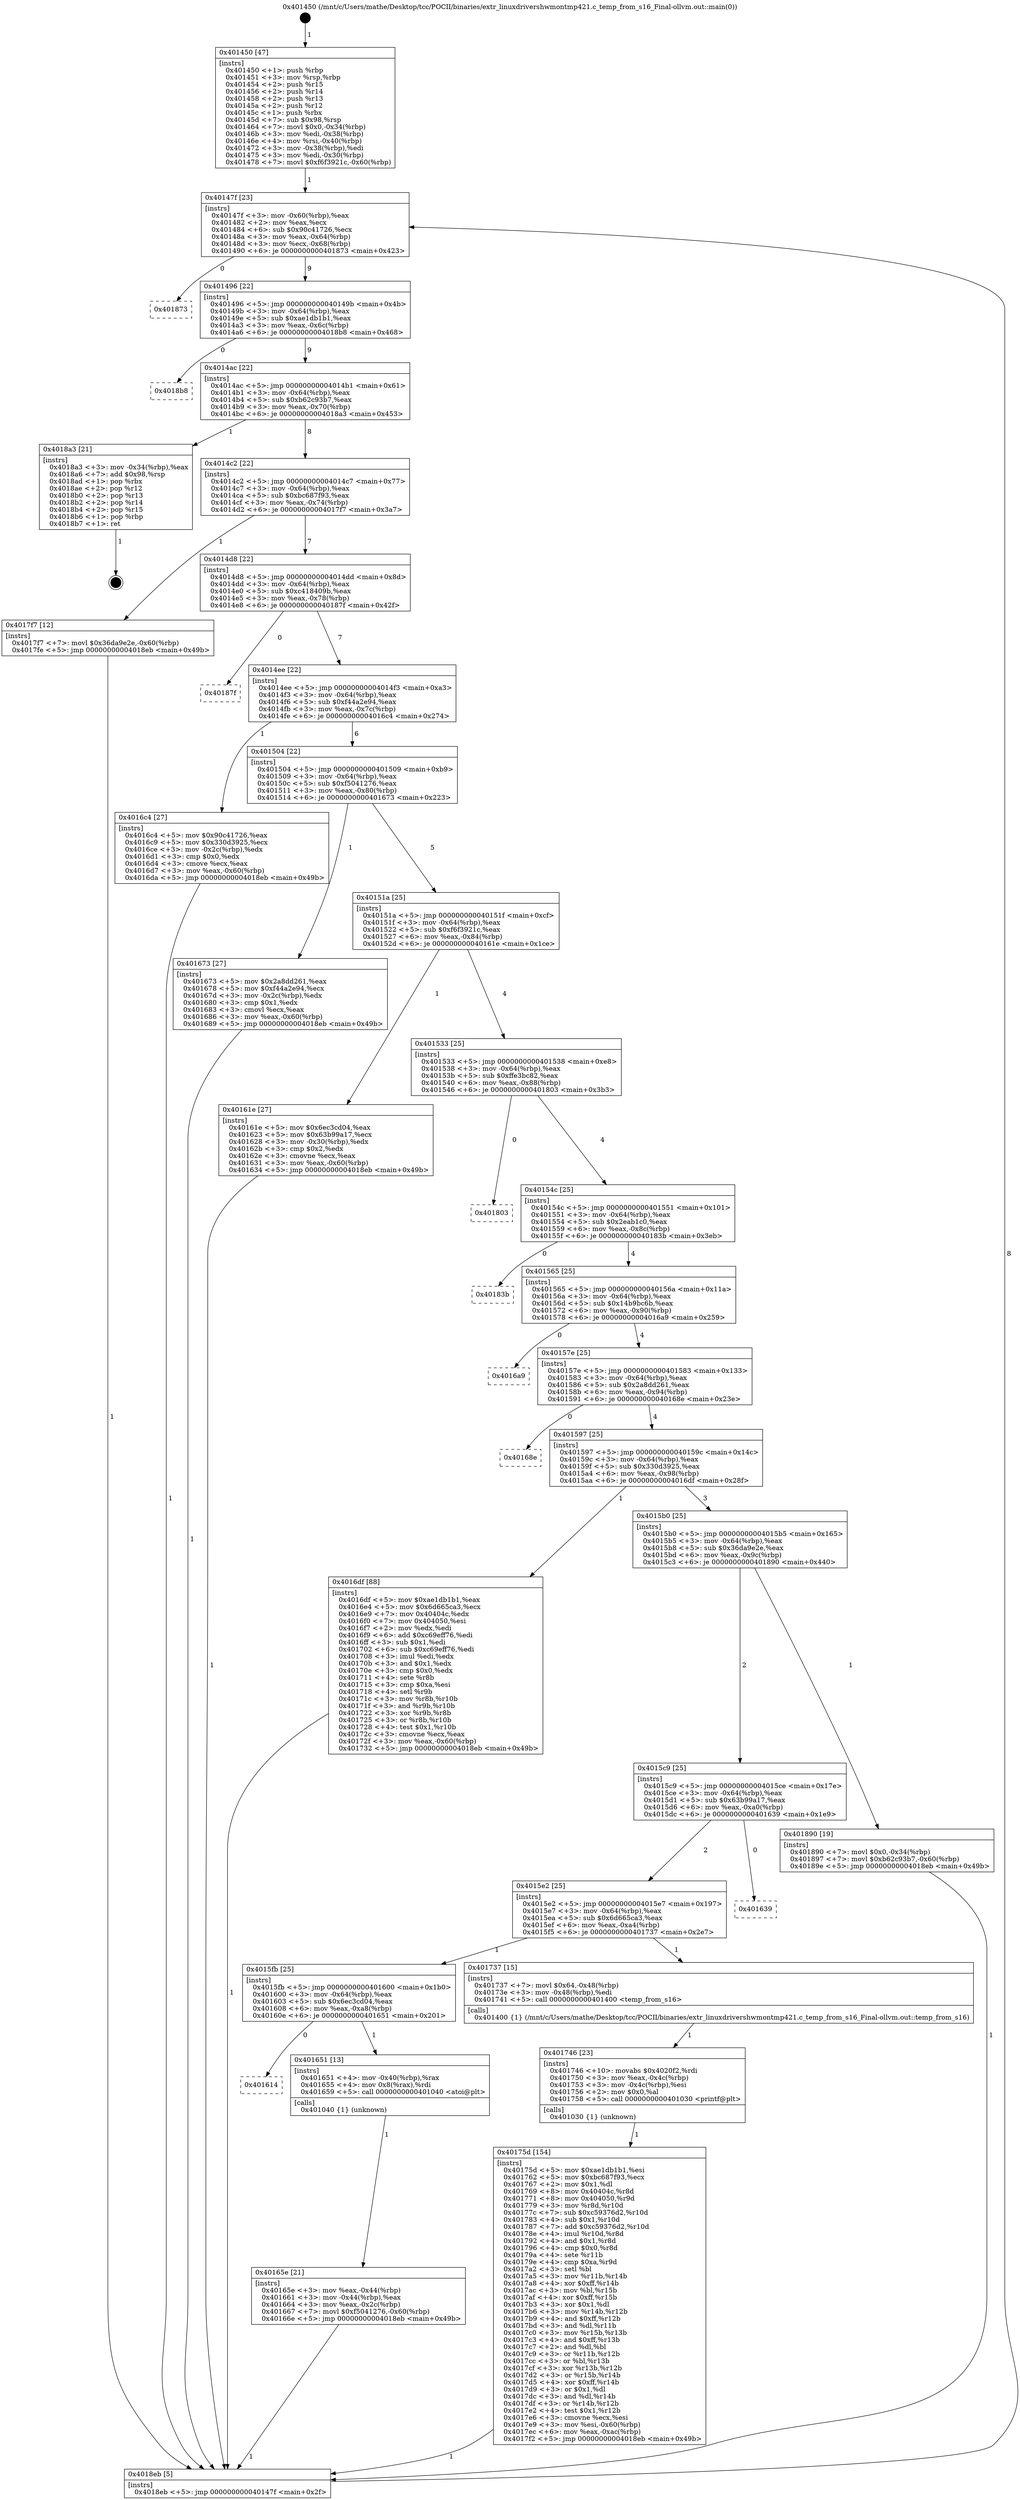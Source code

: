 digraph "0x401450" {
  label = "0x401450 (/mnt/c/Users/mathe/Desktop/tcc/POCII/binaries/extr_linuxdrivershwmontmp421.c_temp_from_s16_Final-ollvm.out::main(0))"
  labelloc = "t"
  node[shape=record]

  Entry [label="",width=0.3,height=0.3,shape=circle,fillcolor=black,style=filled]
  "0x40147f" [label="{
     0x40147f [23]\l
     | [instrs]\l
     &nbsp;&nbsp;0x40147f \<+3\>: mov -0x60(%rbp),%eax\l
     &nbsp;&nbsp;0x401482 \<+2\>: mov %eax,%ecx\l
     &nbsp;&nbsp;0x401484 \<+6\>: sub $0x90c41726,%ecx\l
     &nbsp;&nbsp;0x40148a \<+3\>: mov %eax,-0x64(%rbp)\l
     &nbsp;&nbsp;0x40148d \<+3\>: mov %ecx,-0x68(%rbp)\l
     &nbsp;&nbsp;0x401490 \<+6\>: je 0000000000401873 \<main+0x423\>\l
  }"]
  "0x401873" [label="{
     0x401873\l
  }", style=dashed]
  "0x401496" [label="{
     0x401496 [22]\l
     | [instrs]\l
     &nbsp;&nbsp;0x401496 \<+5\>: jmp 000000000040149b \<main+0x4b\>\l
     &nbsp;&nbsp;0x40149b \<+3\>: mov -0x64(%rbp),%eax\l
     &nbsp;&nbsp;0x40149e \<+5\>: sub $0xae1db1b1,%eax\l
     &nbsp;&nbsp;0x4014a3 \<+3\>: mov %eax,-0x6c(%rbp)\l
     &nbsp;&nbsp;0x4014a6 \<+6\>: je 00000000004018b8 \<main+0x468\>\l
  }"]
  Exit [label="",width=0.3,height=0.3,shape=circle,fillcolor=black,style=filled,peripheries=2]
  "0x4018b8" [label="{
     0x4018b8\l
  }", style=dashed]
  "0x4014ac" [label="{
     0x4014ac [22]\l
     | [instrs]\l
     &nbsp;&nbsp;0x4014ac \<+5\>: jmp 00000000004014b1 \<main+0x61\>\l
     &nbsp;&nbsp;0x4014b1 \<+3\>: mov -0x64(%rbp),%eax\l
     &nbsp;&nbsp;0x4014b4 \<+5\>: sub $0xb62c93b7,%eax\l
     &nbsp;&nbsp;0x4014b9 \<+3\>: mov %eax,-0x70(%rbp)\l
     &nbsp;&nbsp;0x4014bc \<+6\>: je 00000000004018a3 \<main+0x453\>\l
  }"]
  "0x40175d" [label="{
     0x40175d [154]\l
     | [instrs]\l
     &nbsp;&nbsp;0x40175d \<+5\>: mov $0xae1db1b1,%esi\l
     &nbsp;&nbsp;0x401762 \<+5\>: mov $0xbc687f93,%ecx\l
     &nbsp;&nbsp;0x401767 \<+2\>: mov $0x1,%dl\l
     &nbsp;&nbsp;0x401769 \<+8\>: mov 0x40404c,%r8d\l
     &nbsp;&nbsp;0x401771 \<+8\>: mov 0x404050,%r9d\l
     &nbsp;&nbsp;0x401779 \<+3\>: mov %r8d,%r10d\l
     &nbsp;&nbsp;0x40177c \<+7\>: sub $0xc59376d2,%r10d\l
     &nbsp;&nbsp;0x401783 \<+4\>: sub $0x1,%r10d\l
     &nbsp;&nbsp;0x401787 \<+7\>: add $0xc59376d2,%r10d\l
     &nbsp;&nbsp;0x40178e \<+4\>: imul %r10d,%r8d\l
     &nbsp;&nbsp;0x401792 \<+4\>: and $0x1,%r8d\l
     &nbsp;&nbsp;0x401796 \<+4\>: cmp $0x0,%r8d\l
     &nbsp;&nbsp;0x40179a \<+4\>: sete %r11b\l
     &nbsp;&nbsp;0x40179e \<+4\>: cmp $0xa,%r9d\l
     &nbsp;&nbsp;0x4017a2 \<+3\>: setl %bl\l
     &nbsp;&nbsp;0x4017a5 \<+3\>: mov %r11b,%r14b\l
     &nbsp;&nbsp;0x4017a8 \<+4\>: xor $0xff,%r14b\l
     &nbsp;&nbsp;0x4017ac \<+3\>: mov %bl,%r15b\l
     &nbsp;&nbsp;0x4017af \<+4\>: xor $0xff,%r15b\l
     &nbsp;&nbsp;0x4017b3 \<+3\>: xor $0x1,%dl\l
     &nbsp;&nbsp;0x4017b6 \<+3\>: mov %r14b,%r12b\l
     &nbsp;&nbsp;0x4017b9 \<+4\>: and $0xff,%r12b\l
     &nbsp;&nbsp;0x4017bd \<+3\>: and %dl,%r11b\l
     &nbsp;&nbsp;0x4017c0 \<+3\>: mov %r15b,%r13b\l
     &nbsp;&nbsp;0x4017c3 \<+4\>: and $0xff,%r13b\l
     &nbsp;&nbsp;0x4017c7 \<+2\>: and %dl,%bl\l
     &nbsp;&nbsp;0x4017c9 \<+3\>: or %r11b,%r12b\l
     &nbsp;&nbsp;0x4017cc \<+3\>: or %bl,%r13b\l
     &nbsp;&nbsp;0x4017cf \<+3\>: xor %r13b,%r12b\l
     &nbsp;&nbsp;0x4017d2 \<+3\>: or %r15b,%r14b\l
     &nbsp;&nbsp;0x4017d5 \<+4\>: xor $0xff,%r14b\l
     &nbsp;&nbsp;0x4017d9 \<+3\>: or $0x1,%dl\l
     &nbsp;&nbsp;0x4017dc \<+3\>: and %dl,%r14b\l
     &nbsp;&nbsp;0x4017df \<+3\>: or %r14b,%r12b\l
     &nbsp;&nbsp;0x4017e2 \<+4\>: test $0x1,%r12b\l
     &nbsp;&nbsp;0x4017e6 \<+3\>: cmovne %ecx,%esi\l
     &nbsp;&nbsp;0x4017e9 \<+3\>: mov %esi,-0x60(%rbp)\l
     &nbsp;&nbsp;0x4017ec \<+6\>: mov %eax,-0xac(%rbp)\l
     &nbsp;&nbsp;0x4017f2 \<+5\>: jmp 00000000004018eb \<main+0x49b\>\l
  }"]
  "0x4018a3" [label="{
     0x4018a3 [21]\l
     | [instrs]\l
     &nbsp;&nbsp;0x4018a3 \<+3\>: mov -0x34(%rbp),%eax\l
     &nbsp;&nbsp;0x4018a6 \<+7\>: add $0x98,%rsp\l
     &nbsp;&nbsp;0x4018ad \<+1\>: pop %rbx\l
     &nbsp;&nbsp;0x4018ae \<+2\>: pop %r12\l
     &nbsp;&nbsp;0x4018b0 \<+2\>: pop %r13\l
     &nbsp;&nbsp;0x4018b2 \<+2\>: pop %r14\l
     &nbsp;&nbsp;0x4018b4 \<+2\>: pop %r15\l
     &nbsp;&nbsp;0x4018b6 \<+1\>: pop %rbp\l
     &nbsp;&nbsp;0x4018b7 \<+1\>: ret\l
  }"]
  "0x4014c2" [label="{
     0x4014c2 [22]\l
     | [instrs]\l
     &nbsp;&nbsp;0x4014c2 \<+5\>: jmp 00000000004014c7 \<main+0x77\>\l
     &nbsp;&nbsp;0x4014c7 \<+3\>: mov -0x64(%rbp),%eax\l
     &nbsp;&nbsp;0x4014ca \<+5\>: sub $0xbc687f93,%eax\l
     &nbsp;&nbsp;0x4014cf \<+3\>: mov %eax,-0x74(%rbp)\l
     &nbsp;&nbsp;0x4014d2 \<+6\>: je 00000000004017f7 \<main+0x3a7\>\l
  }"]
  "0x401746" [label="{
     0x401746 [23]\l
     | [instrs]\l
     &nbsp;&nbsp;0x401746 \<+10\>: movabs $0x4020f2,%rdi\l
     &nbsp;&nbsp;0x401750 \<+3\>: mov %eax,-0x4c(%rbp)\l
     &nbsp;&nbsp;0x401753 \<+3\>: mov -0x4c(%rbp),%esi\l
     &nbsp;&nbsp;0x401756 \<+2\>: mov $0x0,%al\l
     &nbsp;&nbsp;0x401758 \<+5\>: call 0000000000401030 \<printf@plt\>\l
     | [calls]\l
     &nbsp;&nbsp;0x401030 \{1\} (unknown)\l
  }"]
  "0x4017f7" [label="{
     0x4017f7 [12]\l
     | [instrs]\l
     &nbsp;&nbsp;0x4017f7 \<+7\>: movl $0x36da9e2e,-0x60(%rbp)\l
     &nbsp;&nbsp;0x4017fe \<+5\>: jmp 00000000004018eb \<main+0x49b\>\l
  }"]
  "0x4014d8" [label="{
     0x4014d8 [22]\l
     | [instrs]\l
     &nbsp;&nbsp;0x4014d8 \<+5\>: jmp 00000000004014dd \<main+0x8d\>\l
     &nbsp;&nbsp;0x4014dd \<+3\>: mov -0x64(%rbp),%eax\l
     &nbsp;&nbsp;0x4014e0 \<+5\>: sub $0xc418409b,%eax\l
     &nbsp;&nbsp;0x4014e5 \<+3\>: mov %eax,-0x78(%rbp)\l
     &nbsp;&nbsp;0x4014e8 \<+6\>: je 000000000040187f \<main+0x42f\>\l
  }"]
  "0x40165e" [label="{
     0x40165e [21]\l
     | [instrs]\l
     &nbsp;&nbsp;0x40165e \<+3\>: mov %eax,-0x44(%rbp)\l
     &nbsp;&nbsp;0x401661 \<+3\>: mov -0x44(%rbp),%eax\l
     &nbsp;&nbsp;0x401664 \<+3\>: mov %eax,-0x2c(%rbp)\l
     &nbsp;&nbsp;0x401667 \<+7\>: movl $0xf5041276,-0x60(%rbp)\l
     &nbsp;&nbsp;0x40166e \<+5\>: jmp 00000000004018eb \<main+0x49b\>\l
  }"]
  "0x40187f" [label="{
     0x40187f\l
  }", style=dashed]
  "0x4014ee" [label="{
     0x4014ee [22]\l
     | [instrs]\l
     &nbsp;&nbsp;0x4014ee \<+5\>: jmp 00000000004014f3 \<main+0xa3\>\l
     &nbsp;&nbsp;0x4014f3 \<+3\>: mov -0x64(%rbp),%eax\l
     &nbsp;&nbsp;0x4014f6 \<+5\>: sub $0xf44a2e94,%eax\l
     &nbsp;&nbsp;0x4014fb \<+3\>: mov %eax,-0x7c(%rbp)\l
     &nbsp;&nbsp;0x4014fe \<+6\>: je 00000000004016c4 \<main+0x274\>\l
  }"]
  "0x401614" [label="{
     0x401614\l
  }", style=dashed]
  "0x4016c4" [label="{
     0x4016c4 [27]\l
     | [instrs]\l
     &nbsp;&nbsp;0x4016c4 \<+5\>: mov $0x90c41726,%eax\l
     &nbsp;&nbsp;0x4016c9 \<+5\>: mov $0x330d3925,%ecx\l
     &nbsp;&nbsp;0x4016ce \<+3\>: mov -0x2c(%rbp),%edx\l
     &nbsp;&nbsp;0x4016d1 \<+3\>: cmp $0x0,%edx\l
     &nbsp;&nbsp;0x4016d4 \<+3\>: cmove %ecx,%eax\l
     &nbsp;&nbsp;0x4016d7 \<+3\>: mov %eax,-0x60(%rbp)\l
     &nbsp;&nbsp;0x4016da \<+5\>: jmp 00000000004018eb \<main+0x49b\>\l
  }"]
  "0x401504" [label="{
     0x401504 [22]\l
     | [instrs]\l
     &nbsp;&nbsp;0x401504 \<+5\>: jmp 0000000000401509 \<main+0xb9\>\l
     &nbsp;&nbsp;0x401509 \<+3\>: mov -0x64(%rbp),%eax\l
     &nbsp;&nbsp;0x40150c \<+5\>: sub $0xf5041276,%eax\l
     &nbsp;&nbsp;0x401511 \<+3\>: mov %eax,-0x80(%rbp)\l
     &nbsp;&nbsp;0x401514 \<+6\>: je 0000000000401673 \<main+0x223\>\l
  }"]
  "0x401651" [label="{
     0x401651 [13]\l
     | [instrs]\l
     &nbsp;&nbsp;0x401651 \<+4\>: mov -0x40(%rbp),%rax\l
     &nbsp;&nbsp;0x401655 \<+4\>: mov 0x8(%rax),%rdi\l
     &nbsp;&nbsp;0x401659 \<+5\>: call 0000000000401040 \<atoi@plt\>\l
     | [calls]\l
     &nbsp;&nbsp;0x401040 \{1\} (unknown)\l
  }"]
  "0x401673" [label="{
     0x401673 [27]\l
     | [instrs]\l
     &nbsp;&nbsp;0x401673 \<+5\>: mov $0x2a8dd261,%eax\l
     &nbsp;&nbsp;0x401678 \<+5\>: mov $0xf44a2e94,%ecx\l
     &nbsp;&nbsp;0x40167d \<+3\>: mov -0x2c(%rbp),%edx\l
     &nbsp;&nbsp;0x401680 \<+3\>: cmp $0x1,%edx\l
     &nbsp;&nbsp;0x401683 \<+3\>: cmovl %ecx,%eax\l
     &nbsp;&nbsp;0x401686 \<+3\>: mov %eax,-0x60(%rbp)\l
     &nbsp;&nbsp;0x401689 \<+5\>: jmp 00000000004018eb \<main+0x49b\>\l
  }"]
  "0x40151a" [label="{
     0x40151a [25]\l
     | [instrs]\l
     &nbsp;&nbsp;0x40151a \<+5\>: jmp 000000000040151f \<main+0xcf\>\l
     &nbsp;&nbsp;0x40151f \<+3\>: mov -0x64(%rbp),%eax\l
     &nbsp;&nbsp;0x401522 \<+5\>: sub $0xf6f3921c,%eax\l
     &nbsp;&nbsp;0x401527 \<+6\>: mov %eax,-0x84(%rbp)\l
     &nbsp;&nbsp;0x40152d \<+6\>: je 000000000040161e \<main+0x1ce\>\l
  }"]
  "0x4015fb" [label="{
     0x4015fb [25]\l
     | [instrs]\l
     &nbsp;&nbsp;0x4015fb \<+5\>: jmp 0000000000401600 \<main+0x1b0\>\l
     &nbsp;&nbsp;0x401600 \<+3\>: mov -0x64(%rbp),%eax\l
     &nbsp;&nbsp;0x401603 \<+5\>: sub $0x6ec3cd04,%eax\l
     &nbsp;&nbsp;0x401608 \<+6\>: mov %eax,-0xa8(%rbp)\l
     &nbsp;&nbsp;0x40160e \<+6\>: je 0000000000401651 \<main+0x201\>\l
  }"]
  "0x40161e" [label="{
     0x40161e [27]\l
     | [instrs]\l
     &nbsp;&nbsp;0x40161e \<+5\>: mov $0x6ec3cd04,%eax\l
     &nbsp;&nbsp;0x401623 \<+5\>: mov $0x63b99a17,%ecx\l
     &nbsp;&nbsp;0x401628 \<+3\>: mov -0x30(%rbp),%edx\l
     &nbsp;&nbsp;0x40162b \<+3\>: cmp $0x2,%edx\l
     &nbsp;&nbsp;0x40162e \<+3\>: cmovne %ecx,%eax\l
     &nbsp;&nbsp;0x401631 \<+3\>: mov %eax,-0x60(%rbp)\l
     &nbsp;&nbsp;0x401634 \<+5\>: jmp 00000000004018eb \<main+0x49b\>\l
  }"]
  "0x401533" [label="{
     0x401533 [25]\l
     | [instrs]\l
     &nbsp;&nbsp;0x401533 \<+5\>: jmp 0000000000401538 \<main+0xe8\>\l
     &nbsp;&nbsp;0x401538 \<+3\>: mov -0x64(%rbp),%eax\l
     &nbsp;&nbsp;0x40153b \<+5\>: sub $0xffe3bc82,%eax\l
     &nbsp;&nbsp;0x401540 \<+6\>: mov %eax,-0x88(%rbp)\l
     &nbsp;&nbsp;0x401546 \<+6\>: je 0000000000401803 \<main+0x3b3\>\l
  }"]
  "0x4018eb" [label="{
     0x4018eb [5]\l
     | [instrs]\l
     &nbsp;&nbsp;0x4018eb \<+5\>: jmp 000000000040147f \<main+0x2f\>\l
  }"]
  "0x401450" [label="{
     0x401450 [47]\l
     | [instrs]\l
     &nbsp;&nbsp;0x401450 \<+1\>: push %rbp\l
     &nbsp;&nbsp;0x401451 \<+3\>: mov %rsp,%rbp\l
     &nbsp;&nbsp;0x401454 \<+2\>: push %r15\l
     &nbsp;&nbsp;0x401456 \<+2\>: push %r14\l
     &nbsp;&nbsp;0x401458 \<+2\>: push %r13\l
     &nbsp;&nbsp;0x40145a \<+2\>: push %r12\l
     &nbsp;&nbsp;0x40145c \<+1\>: push %rbx\l
     &nbsp;&nbsp;0x40145d \<+7\>: sub $0x98,%rsp\l
     &nbsp;&nbsp;0x401464 \<+7\>: movl $0x0,-0x34(%rbp)\l
     &nbsp;&nbsp;0x40146b \<+3\>: mov %edi,-0x38(%rbp)\l
     &nbsp;&nbsp;0x40146e \<+4\>: mov %rsi,-0x40(%rbp)\l
     &nbsp;&nbsp;0x401472 \<+3\>: mov -0x38(%rbp),%edi\l
     &nbsp;&nbsp;0x401475 \<+3\>: mov %edi,-0x30(%rbp)\l
     &nbsp;&nbsp;0x401478 \<+7\>: movl $0xf6f3921c,-0x60(%rbp)\l
  }"]
  "0x401737" [label="{
     0x401737 [15]\l
     | [instrs]\l
     &nbsp;&nbsp;0x401737 \<+7\>: movl $0x64,-0x48(%rbp)\l
     &nbsp;&nbsp;0x40173e \<+3\>: mov -0x48(%rbp),%edi\l
     &nbsp;&nbsp;0x401741 \<+5\>: call 0000000000401400 \<temp_from_s16\>\l
     | [calls]\l
     &nbsp;&nbsp;0x401400 \{1\} (/mnt/c/Users/mathe/Desktop/tcc/POCII/binaries/extr_linuxdrivershwmontmp421.c_temp_from_s16_Final-ollvm.out::temp_from_s16)\l
  }"]
  "0x401803" [label="{
     0x401803\l
  }", style=dashed]
  "0x40154c" [label="{
     0x40154c [25]\l
     | [instrs]\l
     &nbsp;&nbsp;0x40154c \<+5\>: jmp 0000000000401551 \<main+0x101\>\l
     &nbsp;&nbsp;0x401551 \<+3\>: mov -0x64(%rbp),%eax\l
     &nbsp;&nbsp;0x401554 \<+5\>: sub $0x2eab1c0,%eax\l
     &nbsp;&nbsp;0x401559 \<+6\>: mov %eax,-0x8c(%rbp)\l
     &nbsp;&nbsp;0x40155f \<+6\>: je 000000000040183b \<main+0x3eb\>\l
  }"]
  "0x4015e2" [label="{
     0x4015e2 [25]\l
     | [instrs]\l
     &nbsp;&nbsp;0x4015e2 \<+5\>: jmp 00000000004015e7 \<main+0x197\>\l
     &nbsp;&nbsp;0x4015e7 \<+3\>: mov -0x64(%rbp),%eax\l
     &nbsp;&nbsp;0x4015ea \<+5\>: sub $0x6d665ca3,%eax\l
     &nbsp;&nbsp;0x4015ef \<+6\>: mov %eax,-0xa4(%rbp)\l
     &nbsp;&nbsp;0x4015f5 \<+6\>: je 0000000000401737 \<main+0x2e7\>\l
  }"]
  "0x40183b" [label="{
     0x40183b\l
  }", style=dashed]
  "0x401565" [label="{
     0x401565 [25]\l
     | [instrs]\l
     &nbsp;&nbsp;0x401565 \<+5\>: jmp 000000000040156a \<main+0x11a\>\l
     &nbsp;&nbsp;0x40156a \<+3\>: mov -0x64(%rbp),%eax\l
     &nbsp;&nbsp;0x40156d \<+5\>: sub $0x14b9bc6b,%eax\l
     &nbsp;&nbsp;0x401572 \<+6\>: mov %eax,-0x90(%rbp)\l
     &nbsp;&nbsp;0x401578 \<+6\>: je 00000000004016a9 \<main+0x259\>\l
  }"]
  "0x401639" [label="{
     0x401639\l
  }", style=dashed]
  "0x4016a9" [label="{
     0x4016a9\l
  }", style=dashed]
  "0x40157e" [label="{
     0x40157e [25]\l
     | [instrs]\l
     &nbsp;&nbsp;0x40157e \<+5\>: jmp 0000000000401583 \<main+0x133\>\l
     &nbsp;&nbsp;0x401583 \<+3\>: mov -0x64(%rbp),%eax\l
     &nbsp;&nbsp;0x401586 \<+5\>: sub $0x2a8dd261,%eax\l
     &nbsp;&nbsp;0x40158b \<+6\>: mov %eax,-0x94(%rbp)\l
     &nbsp;&nbsp;0x401591 \<+6\>: je 000000000040168e \<main+0x23e\>\l
  }"]
  "0x4015c9" [label="{
     0x4015c9 [25]\l
     | [instrs]\l
     &nbsp;&nbsp;0x4015c9 \<+5\>: jmp 00000000004015ce \<main+0x17e\>\l
     &nbsp;&nbsp;0x4015ce \<+3\>: mov -0x64(%rbp),%eax\l
     &nbsp;&nbsp;0x4015d1 \<+5\>: sub $0x63b99a17,%eax\l
     &nbsp;&nbsp;0x4015d6 \<+6\>: mov %eax,-0xa0(%rbp)\l
     &nbsp;&nbsp;0x4015dc \<+6\>: je 0000000000401639 \<main+0x1e9\>\l
  }"]
  "0x40168e" [label="{
     0x40168e\l
  }", style=dashed]
  "0x401597" [label="{
     0x401597 [25]\l
     | [instrs]\l
     &nbsp;&nbsp;0x401597 \<+5\>: jmp 000000000040159c \<main+0x14c\>\l
     &nbsp;&nbsp;0x40159c \<+3\>: mov -0x64(%rbp),%eax\l
     &nbsp;&nbsp;0x40159f \<+5\>: sub $0x330d3925,%eax\l
     &nbsp;&nbsp;0x4015a4 \<+6\>: mov %eax,-0x98(%rbp)\l
     &nbsp;&nbsp;0x4015aa \<+6\>: je 00000000004016df \<main+0x28f\>\l
  }"]
  "0x401890" [label="{
     0x401890 [19]\l
     | [instrs]\l
     &nbsp;&nbsp;0x401890 \<+7\>: movl $0x0,-0x34(%rbp)\l
     &nbsp;&nbsp;0x401897 \<+7\>: movl $0xb62c93b7,-0x60(%rbp)\l
     &nbsp;&nbsp;0x40189e \<+5\>: jmp 00000000004018eb \<main+0x49b\>\l
  }"]
  "0x4016df" [label="{
     0x4016df [88]\l
     | [instrs]\l
     &nbsp;&nbsp;0x4016df \<+5\>: mov $0xae1db1b1,%eax\l
     &nbsp;&nbsp;0x4016e4 \<+5\>: mov $0x6d665ca3,%ecx\l
     &nbsp;&nbsp;0x4016e9 \<+7\>: mov 0x40404c,%edx\l
     &nbsp;&nbsp;0x4016f0 \<+7\>: mov 0x404050,%esi\l
     &nbsp;&nbsp;0x4016f7 \<+2\>: mov %edx,%edi\l
     &nbsp;&nbsp;0x4016f9 \<+6\>: add $0xc69eff76,%edi\l
     &nbsp;&nbsp;0x4016ff \<+3\>: sub $0x1,%edi\l
     &nbsp;&nbsp;0x401702 \<+6\>: sub $0xc69eff76,%edi\l
     &nbsp;&nbsp;0x401708 \<+3\>: imul %edi,%edx\l
     &nbsp;&nbsp;0x40170b \<+3\>: and $0x1,%edx\l
     &nbsp;&nbsp;0x40170e \<+3\>: cmp $0x0,%edx\l
     &nbsp;&nbsp;0x401711 \<+4\>: sete %r8b\l
     &nbsp;&nbsp;0x401715 \<+3\>: cmp $0xa,%esi\l
     &nbsp;&nbsp;0x401718 \<+4\>: setl %r9b\l
     &nbsp;&nbsp;0x40171c \<+3\>: mov %r8b,%r10b\l
     &nbsp;&nbsp;0x40171f \<+3\>: and %r9b,%r10b\l
     &nbsp;&nbsp;0x401722 \<+3\>: xor %r9b,%r8b\l
     &nbsp;&nbsp;0x401725 \<+3\>: or %r8b,%r10b\l
     &nbsp;&nbsp;0x401728 \<+4\>: test $0x1,%r10b\l
     &nbsp;&nbsp;0x40172c \<+3\>: cmovne %ecx,%eax\l
     &nbsp;&nbsp;0x40172f \<+3\>: mov %eax,-0x60(%rbp)\l
     &nbsp;&nbsp;0x401732 \<+5\>: jmp 00000000004018eb \<main+0x49b\>\l
  }"]
  "0x4015b0" [label="{
     0x4015b0 [25]\l
     | [instrs]\l
     &nbsp;&nbsp;0x4015b0 \<+5\>: jmp 00000000004015b5 \<main+0x165\>\l
     &nbsp;&nbsp;0x4015b5 \<+3\>: mov -0x64(%rbp),%eax\l
     &nbsp;&nbsp;0x4015b8 \<+5\>: sub $0x36da9e2e,%eax\l
     &nbsp;&nbsp;0x4015bd \<+6\>: mov %eax,-0x9c(%rbp)\l
     &nbsp;&nbsp;0x4015c3 \<+6\>: je 0000000000401890 \<main+0x440\>\l
  }"]
  Entry -> "0x401450" [label=" 1"]
  "0x40147f" -> "0x401873" [label=" 0"]
  "0x40147f" -> "0x401496" [label=" 9"]
  "0x4018a3" -> Exit [label=" 1"]
  "0x401496" -> "0x4018b8" [label=" 0"]
  "0x401496" -> "0x4014ac" [label=" 9"]
  "0x401890" -> "0x4018eb" [label=" 1"]
  "0x4014ac" -> "0x4018a3" [label=" 1"]
  "0x4014ac" -> "0x4014c2" [label=" 8"]
  "0x4017f7" -> "0x4018eb" [label=" 1"]
  "0x4014c2" -> "0x4017f7" [label=" 1"]
  "0x4014c2" -> "0x4014d8" [label=" 7"]
  "0x40175d" -> "0x4018eb" [label=" 1"]
  "0x4014d8" -> "0x40187f" [label=" 0"]
  "0x4014d8" -> "0x4014ee" [label=" 7"]
  "0x401746" -> "0x40175d" [label=" 1"]
  "0x4014ee" -> "0x4016c4" [label=" 1"]
  "0x4014ee" -> "0x401504" [label=" 6"]
  "0x401737" -> "0x401746" [label=" 1"]
  "0x401504" -> "0x401673" [label=" 1"]
  "0x401504" -> "0x40151a" [label=" 5"]
  "0x4016df" -> "0x4018eb" [label=" 1"]
  "0x40151a" -> "0x40161e" [label=" 1"]
  "0x40151a" -> "0x401533" [label=" 4"]
  "0x40161e" -> "0x4018eb" [label=" 1"]
  "0x401450" -> "0x40147f" [label=" 1"]
  "0x4018eb" -> "0x40147f" [label=" 8"]
  "0x401673" -> "0x4018eb" [label=" 1"]
  "0x401533" -> "0x401803" [label=" 0"]
  "0x401533" -> "0x40154c" [label=" 4"]
  "0x40165e" -> "0x4018eb" [label=" 1"]
  "0x40154c" -> "0x40183b" [label=" 0"]
  "0x40154c" -> "0x401565" [label=" 4"]
  "0x4015fb" -> "0x401614" [label=" 0"]
  "0x401565" -> "0x4016a9" [label=" 0"]
  "0x401565" -> "0x40157e" [label=" 4"]
  "0x4015fb" -> "0x401651" [label=" 1"]
  "0x40157e" -> "0x40168e" [label=" 0"]
  "0x40157e" -> "0x401597" [label=" 4"]
  "0x4015e2" -> "0x4015fb" [label=" 1"]
  "0x401597" -> "0x4016df" [label=" 1"]
  "0x401597" -> "0x4015b0" [label=" 3"]
  "0x4015e2" -> "0x401737" [label=" 1"]
  "0x4015b0" -> "0x401890" [label=" 1"]
  "0x4015b0" -> "0x4015c9" [label=" 2"]
  "0x4016c4" -> "0x4018eb" [label=" 1"]
  "0x4015c9" -> "0x401639" [label=" 0"]
  "0x4015c9" -> "0x4015e2" [label=" 2"]
  "0x401651" -> "0x40165e" [label=" 1"]
}

